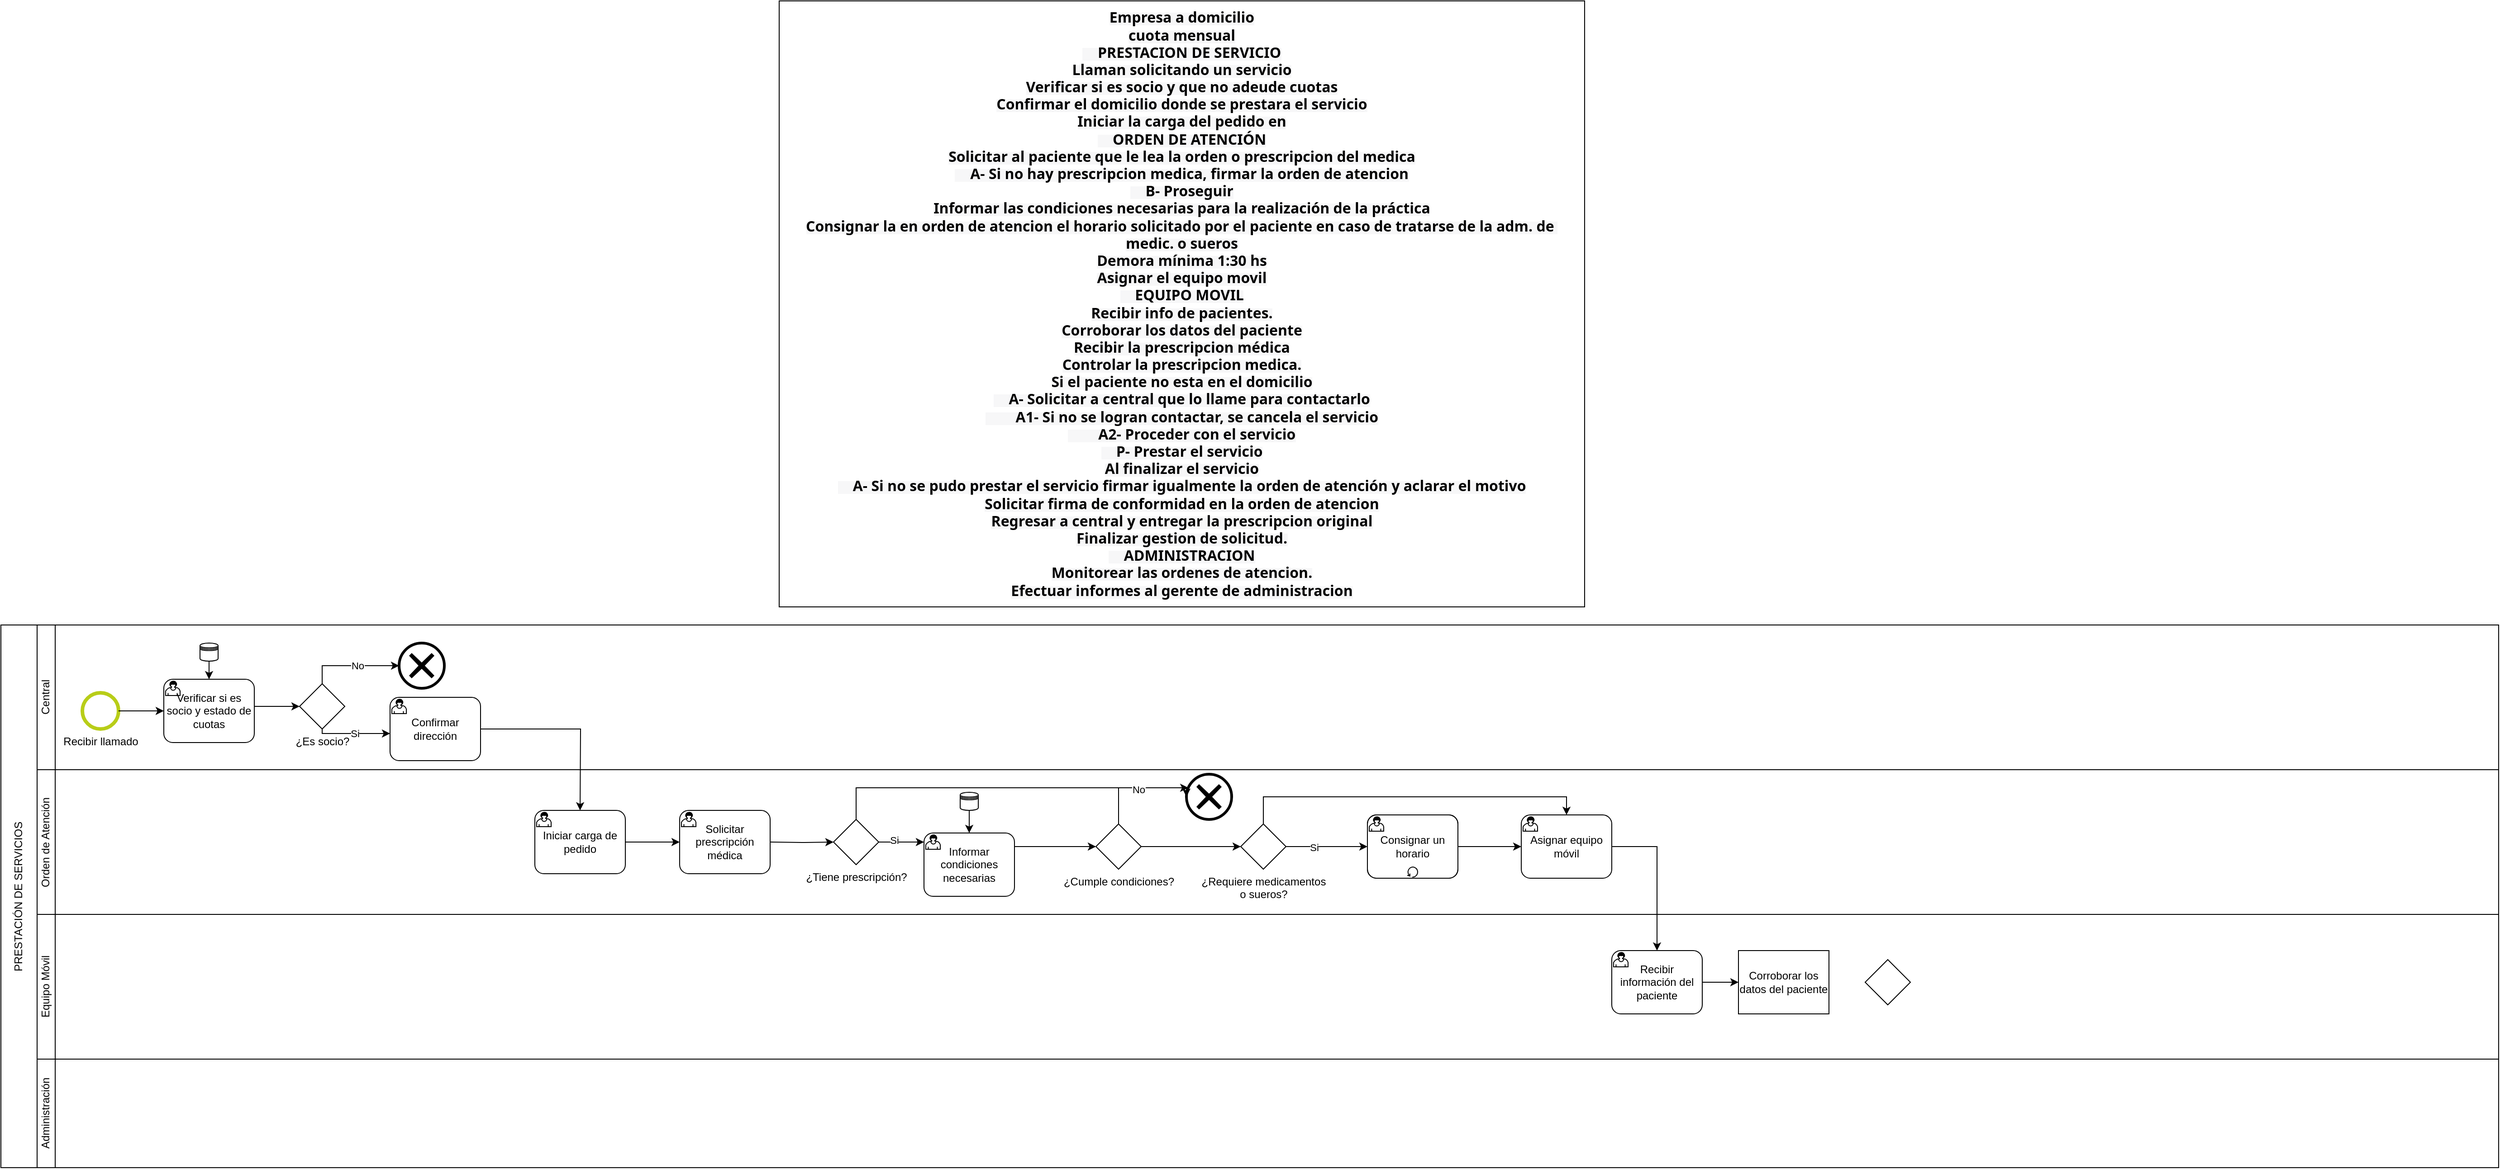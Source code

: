 <mxfile version="26.2.12">
  <diagram name="Page-1" id="2a216829-ef6e-dabb-86c1-c78162f3ba2b">
    <mxGraphModel dx="2029" dy="2223" grid="1" gridSize="10" guides="1" tooltips="1" connect="1" arrows="1" fold="1" page="1" pageScale="1" pageWidth="850" pageHeight="1100" background="none" math="0" shadow="0">
      <root>
        <mxCell id="0" />
        <mxCell id="1" parent="0" />
        <mxCell id="kCDRWN4eHYptyOttCMa9-4" value="PRESTACIÓN DE SERVICIOS" style="rounded=0;whiteSpace=wrap;html=1;flipV=1;flipH=1;direction=east;textDirection=vertical-lr;rotation=-180;" parent="1" vertex="1">
          <mxGeometry x="80" y="120" width="40" height="600" as="geometry" />
        </mxCell>
        <mxCell id="kCDRWN4eHYptyOttCMa9-5" value="" style="rounded=0;whiteSpace=wrap;html=1;" parent="1" vertex="1">
          <mxGeometry x="120" y="120" width="2720" height="160" as="geometry" />
        </mxCell>
        <mxCell id="kCDRWN4eHYptyOttCMa9-6" value="" style="rounded=0;whiteSpace=wrap;html=1;" parent="1" vertex="1">
          <mxGeometry x="140" y="280" width="2700" height="160" as="geometry" />
        </mxCell>
        <mxCell id="kCDRWN4eHYptyOttCMa9-7" value="" style="rounded=0;whiteSpace=wrap;html=1;" parent="1" vertex="1">
          <mxGeometry x="120" y="440" width="2720" height="160" as="geometry" />
        </mxCell>
        <mxCell id="kCDRWN4eHYptyOttCMa9-8" value="" style="rounded=0;whiteSpace=wrap;html=1;" parent="1" vertex="1">
          <mxGeometry x="120" y="600" width="2720" height="120" as="geometry" />
        </mxCell>
        <mxCell id="kCDRWN4eHYptyOttCMa9-9" value="Central" style="rounded=0;whiteSpace=wrap;html=1;textDirection=vertical-rl;flipH=0;flipV=0;direction=east;rotation=-180;" parent="1" vertex="1">
          <mxGeometry x="120" y="120" width="20" height="160" as="geometry" />
        </mxCell>
        <mxCell id="kCDRWN4eHYptyOttCMa9-10" value="Orden de Atención" style="rounded=0;whiteSpace=wrap;html=1;textDirection=vertical-rl;flipH=0;flipV=0;direction=east;rotation=180;" parent="1" vertex="1">
          <mxGeometry x="120" y="280" width="20" height="160" as="geometry" />
        </mxCell>
        <mxCell id="kCDRWN4eHYptyOttCMa9-11" value="Equipo Móvil" style="rounded=0;whiteSpace=wrap;html=1;textDirection=vertical-rl;flipH=0;flipV=0;direction=east;rotation=180;" parent="1" vertex="1">
          <mxGeometry x="120" y="440" width="20" height="160" as="geometry" />
        </mxCell>
        <mxCell id="kCDRWN4eHYptyOttCMa9-12" value="Administración" style="rounded=0;whiteSpace=wrap;html=1;textDirection=vertical-rl;flipH=0;flipV=0;direction=east;rotation=180;" parent="1" vertex="1">
          <mxGeometry x="120" y="600" width="20" height="120" as="geometry" />
        </mxCell>
        <mxCell id="ayf5M_BBxmVtLlnQ4Gre-3" value="Recibir llamado" style="points=[[0.145,0.145,0],[0.5,0,0],[0.855,0.145,0],[1,0.5,0],[0.855,0.855,0],[0.5,1,0],[0.145,0.855,0],[0,0.5,0]];shape=mxgraph.bpmn.event;html=1;verticalLabelPosition=bottom;labelBackgroundColor=#ffffff;verticalAlign=top;align=center;perimeter=ellipsePerimeter;outlineConnect=0;aspect=fixed;outline=standard;symbol=general;strokeColor=#b8cd18;strokeWidth=4;" parent="1" vertex="1">
          <mxGeometry x="170" y="195" width="40" height="40" as="geometry" />
        </mxCell>
        <mxCell id="ayf5M_BBxmVtLlnQ4Gre-4" value="&lt;span style=&quot;text-align: left; background-color: oklab(0.679 0.003 -0.011 / 0.078);&quot;&gt;&lt;font face=&quot;gg sans, Noto Sans, Helvetica Neue, Helvetica, Arial, sans-serif&quot;&gt;&lt;span style=&quot;font-size: 16px; white-space-collapse: break-spaces;&quot;&gt;&lt;b&gt;Empresa a domicilio&lt;br/&gt;cuota mensual&lt;br/&gt;    PRESTACION DE SERVICIO&lt;br/&gt;Llaman solicitando un servicio&lt;br/&gt;Verificar si es socio y que no adeude cuotas&lt;br/&gt;Confirmar el domicilio donde se prestara el servicio&lt;br/&gt;Iniciar la carga del pedido en&lt;br/&gt;    ORDEN DE ATENCIÓN&lt;br/&gt;Solicitar al paciente que le lea la orden o prescripcion del medica&lt;br/&gt;    A- Si no hay prescripcion medica, firmar la orden de atencion&lt;br/&gt;    B- Proseguir&lt;br/&gt;Informar las condiciones necesarias para la realización de la práctica&lt;br/&gt;Consignar la en orden de atencion el horario solicitado por el paciente en caso de tratarse de la adm. de medic. o sueros&lt;br/&gt;Demora mínima 1:30 hs&lt;/b&gt;&lt;/span&gt;&lt;/font&gt;&lt;b style=&quot;font-family: &amp;quot;gg sans&amp;quot;, &amp;quot;Noto Sans&amp;quot;, &amp;quot;Helvetica Neue&amp;quot;, Helvetica, Arial, sans-serif; font-size: 16px; white-space-collapse: break-spaces;&quot;&gt;&lt;br/&gt;Asignar el equipo movil&lt;br&gt;    EQUIPO MOVIL&lt;br&gt;Recibir info de pacientes.&lt;br&gt;Corroborar los datos del paciente&lt;br&gt;Recibir la prescripcion médica&lt;br&gt;Controlar la prescripcion medica.&lt;br&gt;Si el paciente no esta en el domicilio&lt;br&gt;    A- Solicitar a central que lo llame para contactarlo&lt;br&gt;        A1- Si no se logran contactar, se cancela el servicio&lt;br&gt;        A2- Proceder con el servicio&lt;br&gt;    P- Prestar el servicio&lt;br&gt;Al finalizar el servicio&lt;br&gt;    A- Si no se pudo prestar el servicio firmar igualmente la orden de atención y aclarar el motivo&lt;br&gt;Solicitar firma de conformidad en la orden de atencion&lt;br&gt;Regresar a central y entregar la prescripcion original&lt;br&gt;Finalizar gestion de solicitud.&lt;br&gt;    ADMINISTRACION&lt;br&gt;Monitorear las ordenes de atencion.&lt;br&gt;Efectuar informes al gerente de administracion&lt;/b&gt;&lt;/span&gt;" style="whiteSpace=wrap;html=1;" parent="1" vertex="1">
          <mxGeometry x="940" y="-570" width="890" height="670" as="geometry" />
        </mxCell>
        <mxCell id="ayf5M_BBxmVtLlnQ4Gre-37" style="edgeStyle=orthogonalEdgeStyle;rounded=0;orthogonalLoop=1;jettySize=auto;html=1;" parent="1" source="ayf5M_BBxmVtLlnQ4Gre-7" edge="1">
          <mxGeometry relative="1" as="geometry">
            <mxPoint x="310" y="180" as="targetPoint" />
          </mxGeometry>
        </mxCell>
        <mxCell id="ayf5M_BBxmVtLlnQ4Gre-7" value="" style="shape=datastore;html=1;labelPosition=center;verticalLabelPosition=bottom;align=center;verticalAlign=top;" parent="1" vertex="1">
          <mxGeometry x="300" y="140" width="20" height="20" as="geometry" />
        </mxCell>
        <mxCell id="ayf5M_BBxmVtLlnQ4Gre-9" value="¿Es socio?" style="points=[[0.25,0.25,0],[0.5,0,0],[0.75,0.25,0],[1,0.5,0],[0.75,0.75,0],[0.5,1,0],[0.25,0.75,0],[0,0.5,0]];shape=mxgraph.bpmn.gateway2;html=1;verticalLabelPosition=bottom;labelBackgroundColor=#ffffff;verticalAlign=top;align=center;perimeter=rhombusPerimeter;outlineConnect=0;outline=none;symbol=none;" parent="1" vertex="1">
          <mxGeometry x="410" y="185" width="50" height="50" as="geometry" />
        </mxCell>
        <mxCell id="ayf5M_BBxmVtLlnQ4Gre-12" value="" style="points=[[0.145,0.145,0],[0.5,0,0],[0.855,0.145,0],[1,0.5,0],[0.855,0.855,0],[0.5,1,0],[0.145,0.855,0],[0,0.5,0]];shape=mxgraph.bpmn.event;html=1;verticalLabelPosition=bottom;labelBackgroundColor=#ffffff;verticalAlign=top;align=center;perimeter=ellipsePerimeter;outlineConnect=0;aspect=fixed;outline=end;symbol=cancel;" parent="1" vertex="1">
          <mxGeometry x="520" y="140" width="50" height="50" as="geometry" />
        </mxCell>
        <mxCell id="ayf5M_BBxmVtLlnQ4Gre-13" style="edgeStyle=orthogonalEdgeStyle;rounded=0;orthogonalLoop=1;jettySize=auto;html=1;entryX=0;entryY=0.5;entryDx=0;entryDy=0;entryPerimeter=0;exitX=0.5;exitY=0;exitDx=0;exitDy=0;exitPerimeter=0;" parent="1" source="ayf5M_BBxmVtLlnQ4Gre-9" target="ayf5M_BBxmVtLlnQ4Gre-12" edge="1">
          <mxGeometry relative="1" as="geometry" />
        </mxCell>
        <mxCell id="ayf5M_BBxmVtLlnQ4Gre-14" value="No" style="edgeLabel;html=1;align=center;verticalAlign=middle;resizable=0;points=[];" parent="ayf5M_BBxmVtLlnQ4Gre-13" vertex="1" connectable="0">
          <mxGeometry x="0.11" relative="1" as="geometry">
            <mxPoint as="offset" />
          </mxGeometry>
        </mxCell>
        <mxCell id="ayf5M_BBxmVtLlnQ4Gre-21" style="edgeStyle=orthogonalEdgeStyle;rounded=0;orthogonalLoop=1;jettySize=auto;html=1;exitX=1;exitY=0.5;exitDx=0;exitDy=0;exitPerimeter=0;" parent="1" source="ayf5M_BBxmVtLlnQ4Gre-69" edge="1">
          <mxGeometry relative="1" as="geometry">
            <mxPoint x="660" y="240" as="sourcePoint" />
            <mxPoint x="720" y="325" as="targetPoint" />
          </mxGeometry>
        </mxCell>
        <mxCell id="ayf5M_BBxmVtLlnQ4Gre-16" style="edgeStyle=orthogonalEdgeStyle;rounded=0;orthogonalLoop=1;jettySize=auto;html=1;entryX=0;entryY=0.5;entryDx=0;entryDy=0;entryPerimeter=0;" parent="1" source="ayf5M_BBxmVtLlnQ4Gre-9" edge="1">
          <mxGeometry relative="1" as="geometry">
            <mxPoint x="510" y="240" as="targetPoint" />
            <Array as="points">
              <mxPoint x="435" y="240" />
            </Array>
          </mxGeometry>
        </mxCell>
        <mxCell id="ayf5M_BBxmVtLlnQ4Gre-19" value="Si" style="edgeLabel;html=1;align=center;verticalAlign=middle;resizable=0;points=[];" parent="ayf5M_BBxmVtLlnQ4Gre-16" vertex="1" connectable="0">
          <mxGeometry x="-0.169" y="-3" relative="1" as="geometry">
            <mxPoint x="8" y="-3" as="offset" />
          </mxGeometry>
        </mxCell>
        <mxCell id="ayf5M_BBxmVtLlnQ4Gre-25" style="edgeStyle=orthogonalEdgeStyle;rounded=0;orthogonalLoop=1;jettySize=auto;html=1;" parent="1" target="ayf5M_BBxmVtLlnQ4Gre-24" edge="1">
          <mxGeometry relative="1" as="geometry">
            <mxPoint x="930" y="360" as="sourcePoint" />
          </mxGeometry>
        </mxCell>
        <mxCell id="ayf5M_BBxmVtLlnQ4Gre-23" style="edgeStyle=orthogonalEdgeStyle;rounded=0;orthogonalLoop=1;jettySize=auto;html=1;entryX=0;entryY=0.5;entryDx=0;entryDy=0;entryPerimeter=0;" parent="1" edge="1">
          <mxGeometry relative="1" as="geometry">
            <mxPoint x="770" y="360" as="sourcePoint" />
            <mxPoint x="830" y="360" as="targetPoint" />
          </mxGeometry>
        </mxCell>
        <mxCell id="ayf5M_BBxmVtLlnQ4Gre-27" style="edgeStyle=orthogonalEdgeStyle;rounded=0;orthogonalLoop=1;jettySize=auto;html=1;" parent="1" source="ayf5M_BBxmVtLlnQ4Gre-24" target="ayf5M_BBxmVtLlnQ4Gre-43" edge="1">
          <mxGeometry relative="1" as="geometry">
            <mxPoint x="1100" y="315" as="targetPoint" />
            <Array as="points">
              <mxPoint x="1025" y="300" />
            </Array>
          </mxGeometry>
        </mxCell>
        <mxCell id="ayf5M_BBxmVtLlnQ4Gre-32" style="edgeStyle=orthogonalEdgeStyle;rounded=0;orthogonalLoop=1;jettySize=auto;html=1;" parent="1" source="ayf5M_BBxmVtLlnQ4Gre-24" edge="1">
          <mxGeometry relative="1" as="geometry">
            <mxPoint x="1100" y="360" as="targetPoint" />
            <Array as="points">
              <mxPoint x="1080" y="360" />
              <mxPoint x="1080" y="360" />
            </Array>
          </mxGeometry>
        </mxCell>
        <mxCell id="ayf5M_BBxmVtLlnQ4Gre-33" value="Si" style="edgeLabel;html=1;align=center;verticalAlign=middle;resizable=0;points=[];" parent="ayf5M_BBxmVtLlnQ4Gre-32" vertex="1" connectable="0">
          <mxGeometry x="-0.333" y="2" relative="1" as="geometry">
            <mxPoint as="offset" />
          </mxGeometry>
        </mxCell>
        <mxCell id="ayf5M_BBxmVtLlnQ4Gre-24" value="¿Tiene prescripción?" style="points=[[0.25,0.25,0],[0.5,0,0],[0.75,0.25,0],[1,0.5,0],[0.75,0.75,0],[0.5,1,0],[0.25,0.75,0],[0,0.5,0]];shape=mxgraph.bpmn.gateway2;html=1;verticalLabelPosition=bottom;labelBackgroundColor=#ffffff;verticalAlign=top;align=center;perimeter=rhombusPerimeter;outlineConnect=0;outline=none;symbol=none;" parent="1" vertex="1">
          <mxGeometry x="1000" y="335" width="50" height="50" as="geometry" />
        </mxCell>
        <mxCell id="ayf5M_BBxmVtLlnQ4Gre-40" style="edgeStyle=orthogonalEdgeStyle;rounded=0;orthogonalLoop=1;jettySize=auto;html=1;" parent="1" target="ayf5M_BBxmVtLlnQ4Gre-39" edge="1">
          <mxGeometry relative="1" as="geometry">
            <mxPoint x="1200" y="365" as="sourcePoint" />
            <Array as="points">
              <mxPoint x="1220" y="365" />
              <mxPoint x="1220" y="365" />
            </Array>
          </mxGeometry>
        </mxCell>
        <mxCell id="ayf5M_BBxmVtLlnQ4Gre-48" style="edgeStyle=orthogonalEdgeStyle;rounded=0;orthogonalLoop=1;jettySize=auto;html=1;" parent="1" source="ayf5M_BBxmVtLlnQ4Gre-34" edge="1">
          <mxGeometry relative="1" as="geometry">
            <mxPoint x="1150" y="350" as="targetPoint" />
          </mxGeometry>
        </mxCell>
        <mxCell id="ayf5M_BBxmVtLlnQ4Gre-34" value="" style="shape=datastore;html=1;labelPosition=center;verticalLabelPosition=bottom;align=center;verticalAlign=top;" parent="1" vertex="1">
          <mxGeometry x="1140" y="305" width="20" height="20" as="geometry" />
        </mxCell>
        <mxCell id="ayf5M_BBxmVtLlnQ4Gre-57" style="edgeStyle=orthogonalEdgeStyle;rounded=0;orthogonalLoop=1;jettySize=auto;html=1;" parent="1" source="ayf5M_BBxmVtLlnQ4Gre-39" target="ayf5M_BBxmVtLlnQ4Gre-56" edge="1">
          <mxGeometry relative="1" as="geometry" />
        </mxCell>
        <mxCell id="ayf5M_BBxmVtLlnQ4Gre-39" value="¿Cumple condiciones?" style="points=[[0.25,0.25,0],[0.5,0,0],[0.75,0.25,0],[1,0.5,0],[0.75,0.75,0],[0.5,1,0],[0.25,0.75,0],[0,0.5,0]];shape=mxgraph.bpmn.gateway2;html=1;verticalLabelPosition=bottom;labelBackgroundColor=#ffffff;verticalAlign=top;align=center;perimeter=rhombusPerimeter;outlineConnect=0;outline=none;symbol=none;" parent="1" vertex="1">
          <mxGeometry x="1290" y="340" width="50" height="50" as="geometry" />
        </mxCell>
        <mxCell id="ayf5M_BBxmVtLlnQ4Gre-43" value="" style="points=[[0.145,0.145,0],[0.5,0,0],[0.855,0.145,0],[1,0.5,0],[0.855,0.855,0],[0.5,1,0],[0.145,0.855,0],[0,0.5,0]];shape=mxgraph.bpmn.event;html=1;verticalLabelPosition=bottom;labelBackgroundColor=#ffffff;verticalAlign=top;align=center;perimeter=ellipsePerimeter;outlineConnect=0;aspect=fixed;outline=end;symbol=cancel;" parent="1" vertex="1">
          <mxGeometry x="1390" y="285" width="50" height="50" as="geometry" />
        </mxCell>
        <mxCell id="ayf5M_BBxmVtLlnQ4Gre-44" style="edgeStyle=orthogonalEdgeStyle;rounded=0;orthogonalLoop=1;jettySize=auto;html=1;entryX=0;entryY=0.5;entryDx=0;entryDy=0;entryPerimeter=0;" parent="1" source="ayf5M_BBxmVtLlnQ4Gre-39" target="ayf5M_BBxmVtLlnQ4Gre-43" edge="1">
          <mxGeometry relative="1" as="geometry">
            <Array as="points">
              <mxPoint x="1315" y="300" />
              <mxPoint x="1390" y="300" />
            </Array>
          </mxGeometry>
        </mxCell>
        <mxCell id="ayf5M_BBxmVtLlnQ4Gre-45" value="No" style="edgeLabel;html=1;align=center;verticalAlign=middle;resizable=0;points=[];" parent="ayf5M_BBxmVtLlnQ4Gre-44" vertex="1" connectable="0">
          <mxGeometry x="-0.017" y="-2" relative="1" as="geometry">
            <mxPoint as="offset" />
          </mxGeometry>
        </mxCell>
        <mxCell id="ayf5M_BBxmVtLlnQ4Gre-51" value="" style="group" parent="1" vertex="1" connectable="0">
          <mxGeometry x="1590" y="330" width="160" height="70" as="geometry" />
        </mxCell>
        <mxCell id="ayf5M_BBxmVtLlnQ4Gre-50" value="" style="points=[[0.25,0,0],[0.5,0,0],[0.75,0,0],[1,0.25,0],[1,0.5,0],[1,0.75,0],[0.75,1,0],[0.5,1,0],[0.25,1,0],[0,0.75,0],[0,0.5,0],[0,0.25,0]];shape=mxgraph.bpmn.task;whiteSpace=wrap;rectStyle=rounded;size=10;html=1;container=1;expand=0;collapsible=0;taskMarker=abstract;isLoopStandard=1;fillColor=none;" parent="ayf5M_BBxmVtLlnQ4Gre-51" vertex="1">
          <mxGeometry width="100" height="70" as="geometry" />
        </mxCell>
        <mxCell id="ayf5M_BBxmVtLlnQ4Gre-59" style="edgeStyle=orthogonalEdgeStyle;rounded=0;orthogonalLoop=1;jettySize=auto;html=1;" parent="1" source="ayf5M_BBxmVtLlnQ4Gre-56" edge="1">
          <mxGeometry relative="1" as="geometry">
            <mxPoint x="1590" y="365" as="targetPoint" />
          </mxGeometry>
        </mxCell>
        <mxCell id="ayf5M_BBxmVtLlnQ4Gre-60" value="Si" style="edgeLabel;html=1;align=center;verticalAlign=middle;resizable=0;points=[];" parent="ayf5M_BBxmVtLlnQ4Gre-59" vertex="1" connectable="0">
          <mxGeometry x="-0.314" y="-1" relative="1" as="geometry">
            <mxPoint as="offset" />
          </mxGeometry>
        </mxCell>
        <mxCell id="ayf5M_BBxmVtLlnQ4Gre-56" value="¿Requiere medicamentos&lt;br&gt;o sueros?" style="points=[[0.25,0.25,0],[0.5,0,0],[0.75,0.25,0],[1,0.5,0],[0.75,0.75,0],[0.5,1,0],[0.25,0.75,0],[0,0.5,0]];shape=mxgraph.bpmn.gateway2;html=1;verticalLabelPosition=bottom;labelBackgroundColor=#ffffff;verticalAlign=top;align=center;perimeter=rhombusPerimeter;outlineConnect=0;outline=none;symbol=none;" parent="1" vertex="1">
          <mxGeometry x="1450" y="340" width="50" height="50" as="geometry" />
        </mxCell>
        <mxCell id="ayf5M_BBxmVtLlnQ4Gre-62" style="edgeStyle=orthogonalEdgeStyle;rounded=0;orthogonalLoop=1;jettySize=auto;html=1;entryX=0.5;entryY=0;entryDx=0;entryDy=0;entryPerimeter=0;" parent="1" source="ayf5M_BBxmVtLlnQ4Gre-56" edge="1">
          <mxGeometry relative="1" as="geometry">
            <mxPoint x="1810" y="330" as="targetPoint" />
            <Array as="points">
              <mxPoint x="1475" y="310" />
              <mxPoint x="1810" y="310" />
              <mxPoint x="1810" y="330" />
            </Array>
          </mxGeometry>
        </mxCell>
        <mxCell id="ayf5M_BBxmVtLlnQ4Gre-63" style="edgeStyle=orthogonalEdgeStyle;rounded=0;orthogonalLoop=1;jettySize=auto;html=1;entryX=0;entryY=0.5;entryDx=0;entryDy=0;entryPerimeter=0;" parent="1" edge="1">
          <mxGeometry relative="1" as="geometry">
            <mxPoint x="1690" y="365" as="sourcePoint" />
            <mxPoint x="1760" y="365" as="targetPoint" />
          </mxGeometry>
        </mxCell>
        <mxCell id="ayf5M_BBxmVtLlnQ4Gre-64" value="Asignar equipo móvil" style="points=[[0.25,0,0],[0.5,0,0],[0.75,0,0],[1,0.25,0],[1,0.5,0],[1,0.75,0],[0.75,1,0],[0.5,1,0],[0.25,1,0],[0,0.75,0],[0,0.5,0],[0,0.25,0]];shape=mxgraph.bpmn.task;whiteSpace=wrap;rectStyle=rounded;size=10;html=1;container=1;expand=0;collapsible=0;taskMarker=user;" parent="1" vertex="1">
          <mxGeometry x="1760" y="330" width="100" height="70" as="geometry" />
        </mxCell>
        <mxCell id="ayf5M_BBxmVtLlnQ4Gre-65" value="Consignar un horario" style="points=[[0.25,0,0],[0.5,0,0],[0.75,0,0],[1,0.25,0],[1,0.5,0],[1,0.75,0],[0.75,1,0],[0.5,1,0],[0.25,1,0],[0,0.75,0],[0,0.5,0],[0,0.25,0]];shape=mxgraph.bpmn.task;whiteSpace=wrap;rectStyle=rounded;size=10;html=1;container=1;expand=0;collapsible=0;taskMarker=user;fillColor=none;" parent="1" vertex="1">
          <mxGeometry x="1590" y="330" width="100" height="70" as="geometry" />
        </mxCell>
        <mxCell id="ayf5M_BBxmVtLlnQ4Gre-66" value="Informar condiciones necesarias" style="points=[[0.25,0,0],[0.5,0,0],[0.75,0,0],[1,0.25,0],[1,0.5,0],[1,0.75,0],[0.75,1,0],[0.5,1,0],[0.25,1,0],[0,0.75,0],[0,0.5,0],[0,0.25,0]];shape=mxgraph.bpmn.task;whiteSpace=wrap;rectStyle=rounded;size=10;html=1;container=1;expand=0;collapsible=0;taskMarker=user;" parent="1" vertex="1">
          <mxGeometry x="1100" y="350" width="100" height="70" as="geometry" />
        </mxCell>
        <mxCell id="ayf5M_BBxmVtLlnQ4Gre-67" value="Solicitar prescripción médica" style="points=[[0.25,0,0],[0.5,0,0],[0.75,0,0],[1,0.25,0],[1,0.5,0],[1,0.75,0],[0.75,1,0],[0.5,1,0],[0.25,1,0],[0,0.75,0],[0,0.5,0],[0,0.25,0]];shape=mxgraph.bpmn.task;whiteSpace=wrap;rectStyle=rounded;size=10;html=1;container=1;expand=0;collapsible=0;taskMarker=user;" parent="1" vertex="1">
          <mxGeometry x="830" y="325" width="100" height="70" as="geometry" />
        </mxCell>
        <mxCell id="ayf5M_BBxmVtLlnQ4Gre-68" value="Iniciar carga de pedido" style="points=[[0.25,0,0],[0.5,0,0],[0.75,0,0],[1,0.25,0],[1,0.5,0],[1,0.75,0],[0.75,1,0],[0.5,1,0],[0.25,1,0],[0,0.75,0],[0,0.5,0],[0,0.25,0]];shape=mxgraph.bpmn.task;whiteSpace=wrap;rectStyle=rounded;size=10;html=1;container=1;expand=0;collapsible=0;taskMarker=user;" parent="1" vertex="1">
          <mxGeometry x="670" y="325" width="100" height="70" as="geometry" />
        </mxCell>
        <mxCell id="ayf5M_BBxmVtLlnQ4Gre-69" value="Confirmar dirección" style="points=[[0.25,0,0],[0.5,0,0],[0.75,0,0],[1,0.25,0],[1,0.5,0],[1,0.75,0],[0.75,1,0],[0.5,1,0],[0.25,1,0],[0,0.75,0],[0,0.5,0],[0,0.25,0]];shape=mxgraph.bpmn.task;whiteSpace=wrap;rectStyle=rounded;size=10;html=1;container=1;expand=0;collapsible=0;taskMarker=user;" parent="1" vertex="1">
          <mxGeometry x="510" y="200" width="100" height="70" as="geometry" />
        </mxCell>
        <mxCell id="ayf5M_BBxmVtLlnQ4Gre-70" value="Verificar si es socio y estado de cuotas" style="points=[[0.25,0,0],[0.5,0,0],[0.75,0,0],[1,0.25,0],[1,0.5,0],[1,0.75,0],[0.75,1,0],[0.5,1,0],[0.25,1,0],[0,0.75,0],[0,0.5,0],[0,0.25,0]];shape=mxgraph.bpmn.task;whiteSpace=wrap;rectStyle=rounded;size=10;html=1;container=1;expand=0;collapsible=0;taskMarker=user;" parent="1" vertex="1">
          <mxGeometry x="260" y="180" width="100" height="70" as="geometry" />
        </mxCell>
        <mxCell id="ayf5M_BBxmVtLlnQ4Gre-73" style="edgeStyle=orthogonalEdgeStyle;rounded=0;orthogonalLoop=1;jettySize=auto;html=1;entryX=0;entryY=0.5;entryDx=0;entryDy=0;entryPerimeter=0;" parent="1" source="ayf5M_BBxmVtLlnQ4Gre-70" target="ayf5M_BBxmVtLlnQ4Gre-9" edge="1">
          <mxGeometry relative="1" as="geometry">
            <Array as="points">
              <mxPoint x="370" y="210" />
              <mxPoint x="370" y="210" />
            </Array>
          </mxGeometry>
        </mxCell>
        <mxCell id="ayf5M_BBxmVtLlnQ4Gre-74" value="Recibir información del paciente" style="points=[[0.25,0,0],[0.5,0,0],[0.75,0,0],[1,0.25,0],[1,0.5,0],[1,0.75,0],[0.75,1,0],[0.5,1,0],[0.25,1,0],[0,0.75,0],[0,0.5,0],[0,0.25,0]];shape=mxgraph.bpmn.task;whiteSpace=wrap;rectStyle=rounded;size=10;html=1;container=1;expand=0;collapsible=0;taskMarker=user;" parent="1" vertex="1">
          <mxGeometry x="1860" y="480" width="100" height="70" as="geometry" />
        </mxCell>
        <mxCell id="ayf5M_BBxmVtLlnQ4Gre-75" style="edgeStyle=orthogonalEdgeStyle;rounded=0;orthogonalLoop=1;jettySize=auto;html=1;entryX=0.5;entryY=0;entryDx=0;entryDy=0;entryPerimeter=0;" parent="1" source="ayf5M_BBxmVtLlnQ4Gre-64" target="ayf5M_BBxmVtLlnQ4Gre-74" edge="1">
          <mxGeometry relative="1" as="geometry">
            <Array as="points">
              <mxPoint x="1910" y="365" />
            </Array>
          </mxGeometry>
        </mxCell>
        <mxCell id="UZzEIZGlDgZ2y4QZmWA_-2" style="edgeStyle=orthogonalEdgeStyle;rounded=0;orthogonalLoop=1;jettySize=auto;html=1;exitX=1;exitY=0.5;exitDx=0;exitDy=0;exitPerimeter=0;entryX=0;entryY=0.5;entryDx=0;entryDy=0;entryPerimeter=0;" edge="1" parent="1" source="ayf5M_BBxmVtLlnQ4Gre-3" target="ayf5M_BBxmVtLlnQ4Gre-70">
          <mxGeometry relative="1" as="geometry" />
        </mxCell>
        <mxCell id="UZzEIZGlDgZ2y4QZmWA_-3" value="&lt;div&gt;Corroborar los datos del paciente&lt;/div&gt;" style="points=[[0.25,0,0],[0.5,0,0],[0.75,0,0],[1,0.25,0],[1,0.5,0],[1,0.75,0],[0.75,1,0],[0.5,1,0],[0.25,1,0],[0,0.75,0],[0,0.5,0],[0,0.25,0]];shape=mxgraph.bpmn.task2;whiteSpace=wrap;rectStyle=rounded;size=10;html=1;container=1;expand=0;collapsible=0;taskMarker=user;" vertex="1" parent="1">
          <mxGeometry x="2000" y="480" width="100" height="70" as="geometry" />
        </mxCell>
        <mxCell id="UZzEIZGlDgZ2y4QZmWA_-4" style="edgeStyle=orthogonalEdgeStyle;rounded=0;orthogonalLoop=1;jettySize=auto;html=1;exitX=1;exitY=0.5;exitDx=0;exitDy=0;exitPerimeter=0;entryX=0;entryY=0.5;entryDx=0;entryDy=0;entryPerimeter=0;" edge="1" parent="1" source="ayf5M_BBxmVtLlnQ4Gre-74" target="UZzEIZGlDgZ2y4QZmWA_-3">
          <mxGeometry relative="1" as="geometry" />
        </mxCell>
        <mxCell id="UZzEIZGlDgZ2y4QZmWA_-5" value="" style="points=[[0.25,0.25,0],[0.5,0,0],[0.75,0.25,0],[1,0.5,0],[0.75,0.75,0],[0.5,1,0],[0.25,0.75,0],[0,0.5,0]];shape=mxgraph.bpmn.gateway2;html=1;verticalLabelPosition=bottom;labelBackgroundColor=#ffffff;verticalAlign=top;align=center;perimeter=rhombusPerimeter;outlineConnect=0;outline=none;symbol=none;" vertex="1" parent="1">
          <mxGeometry x="2140" y="490" width="50" height="50" as="geometry" />
        </mxCell>
      </root>
    </mxGraphModel>
  </diagram>
</mxfile>
